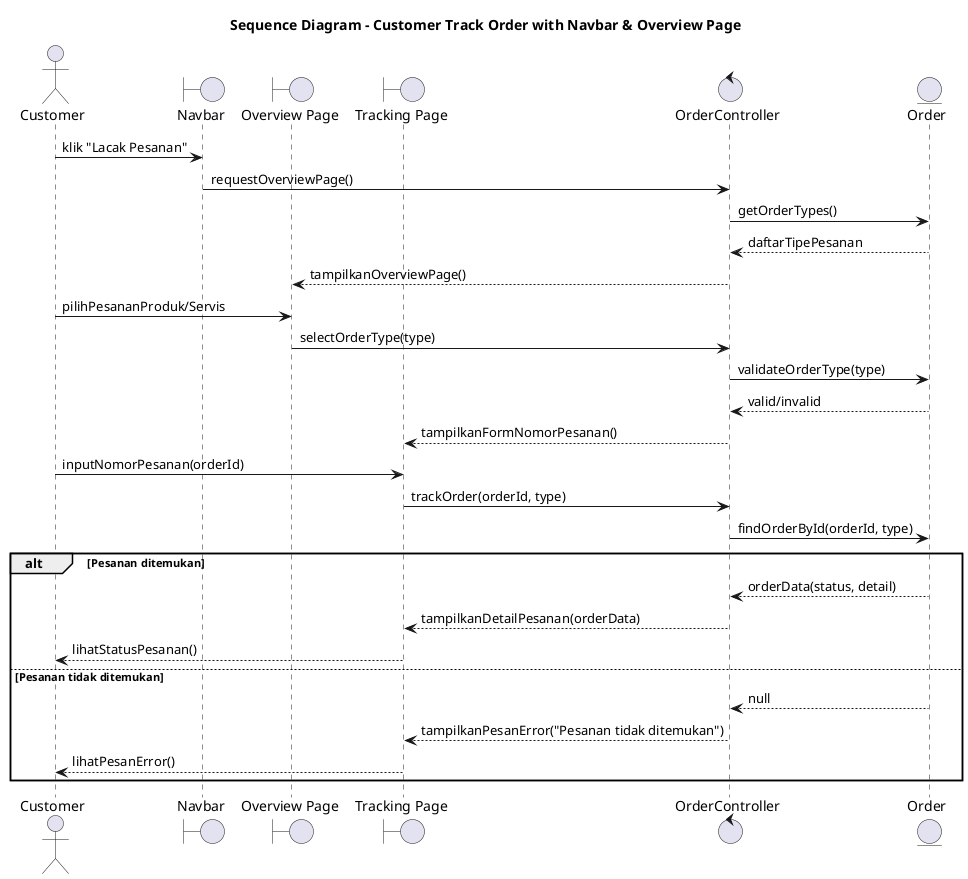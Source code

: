 @startuml
title Sequence Diagram - Customer Track Order with Navbar & Overview Page

actor Customer
boundary "Navbar" as NB
boundary "Overview Page" as OP
boundary "Tracking Page" as TP
control "OrderController" as OC
entity "Order" as O

' Customer akses halaman tracking dari navbar
Customer -> NB : klik "Lacak Pesanan"
NB -> OC : requestOverviewPage()
OC -> O : getOrderTypes()
O --> OC : daftarTipePesanan
OC --> OP : tampilkanOverviewPage()

' Customer pilih tipe pesanan
Customer -> OP : pilihPesananProduk/Servis
OP -> OC : selectOrderType(type)
OC -> O : validateOrderType(type)
O --> OC : valid/invalid
OC --> TP : tampilkanFormNomorPesanan()

' Customer input nomor pesanan
Customer -> TP : inputNomorPesanan(orderId)
TP -> OC : trackOrder(orderId, type)
OC -> O : findOrderById(orderId, type)

alt Pesanan ditemukan
    O --> OC : orderData(status, detail)
    OC --> TP : tampilkanDetailPesanan(orderData)
    TP --> Customer : lihatStatusPesanan()
else Pesanan tidak ditemukan
    O --> OC : null
    OC --> TP : tampilkanPesanError("Pesanan tidak ditemukan")
    TP --> Customer : lihatPesanError()
end

@enduml
